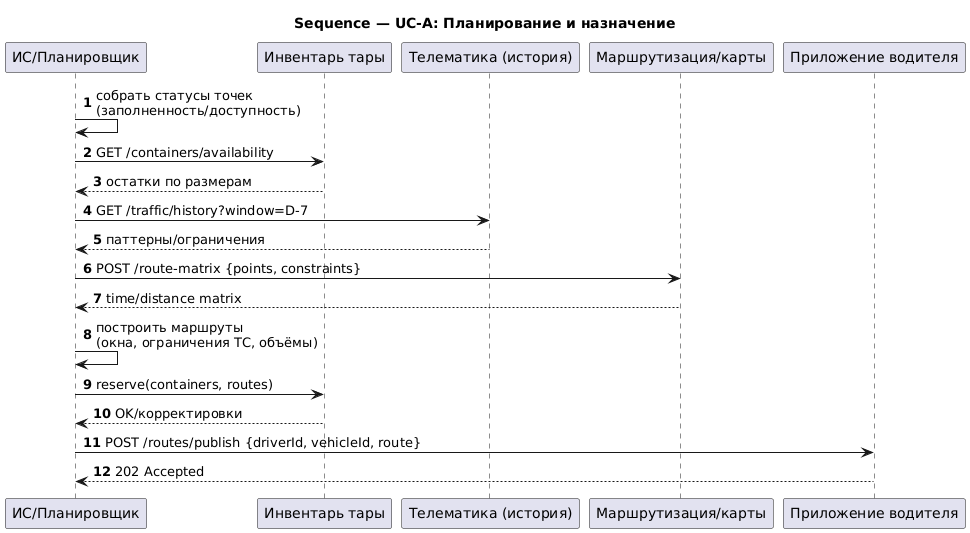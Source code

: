 @startuml
title Sequence — UC-A: Планирование и назначение
skinparam defaultFontName "DejaVu Sans"
autonumber

participant "ИС/Планировщик" as IS
participant "Инвентарь тары" as INV
participant "Телематика (история)" as TEL
participant "Маршрутизация/карты" as MAP
participant "Приложение водителя" as APP

IS -> IS: собрать статусы точек\n(заполненность/доступность)
IS -> INV: GET /containers/availability
INV --> IS: остатки по размерам
IS -> TEL: GET /traffic/history?window=D-7
TEL --> IS: паттерны/ограничения

IS -> MAP: POST /route-matrix {points, constraints}
MAP --> IS: time/distance matrix

IS -> IS: построить маршруты\n(окна, ограничения ТС, объёмы)
IS -> INV: reserve(containers, routes)
INV --> IS: OK/корректировки

IS -> APP: POST /routes/publish {driverId, vehicleId, route}
APP --> IS: 202 Accepted
@enduml
